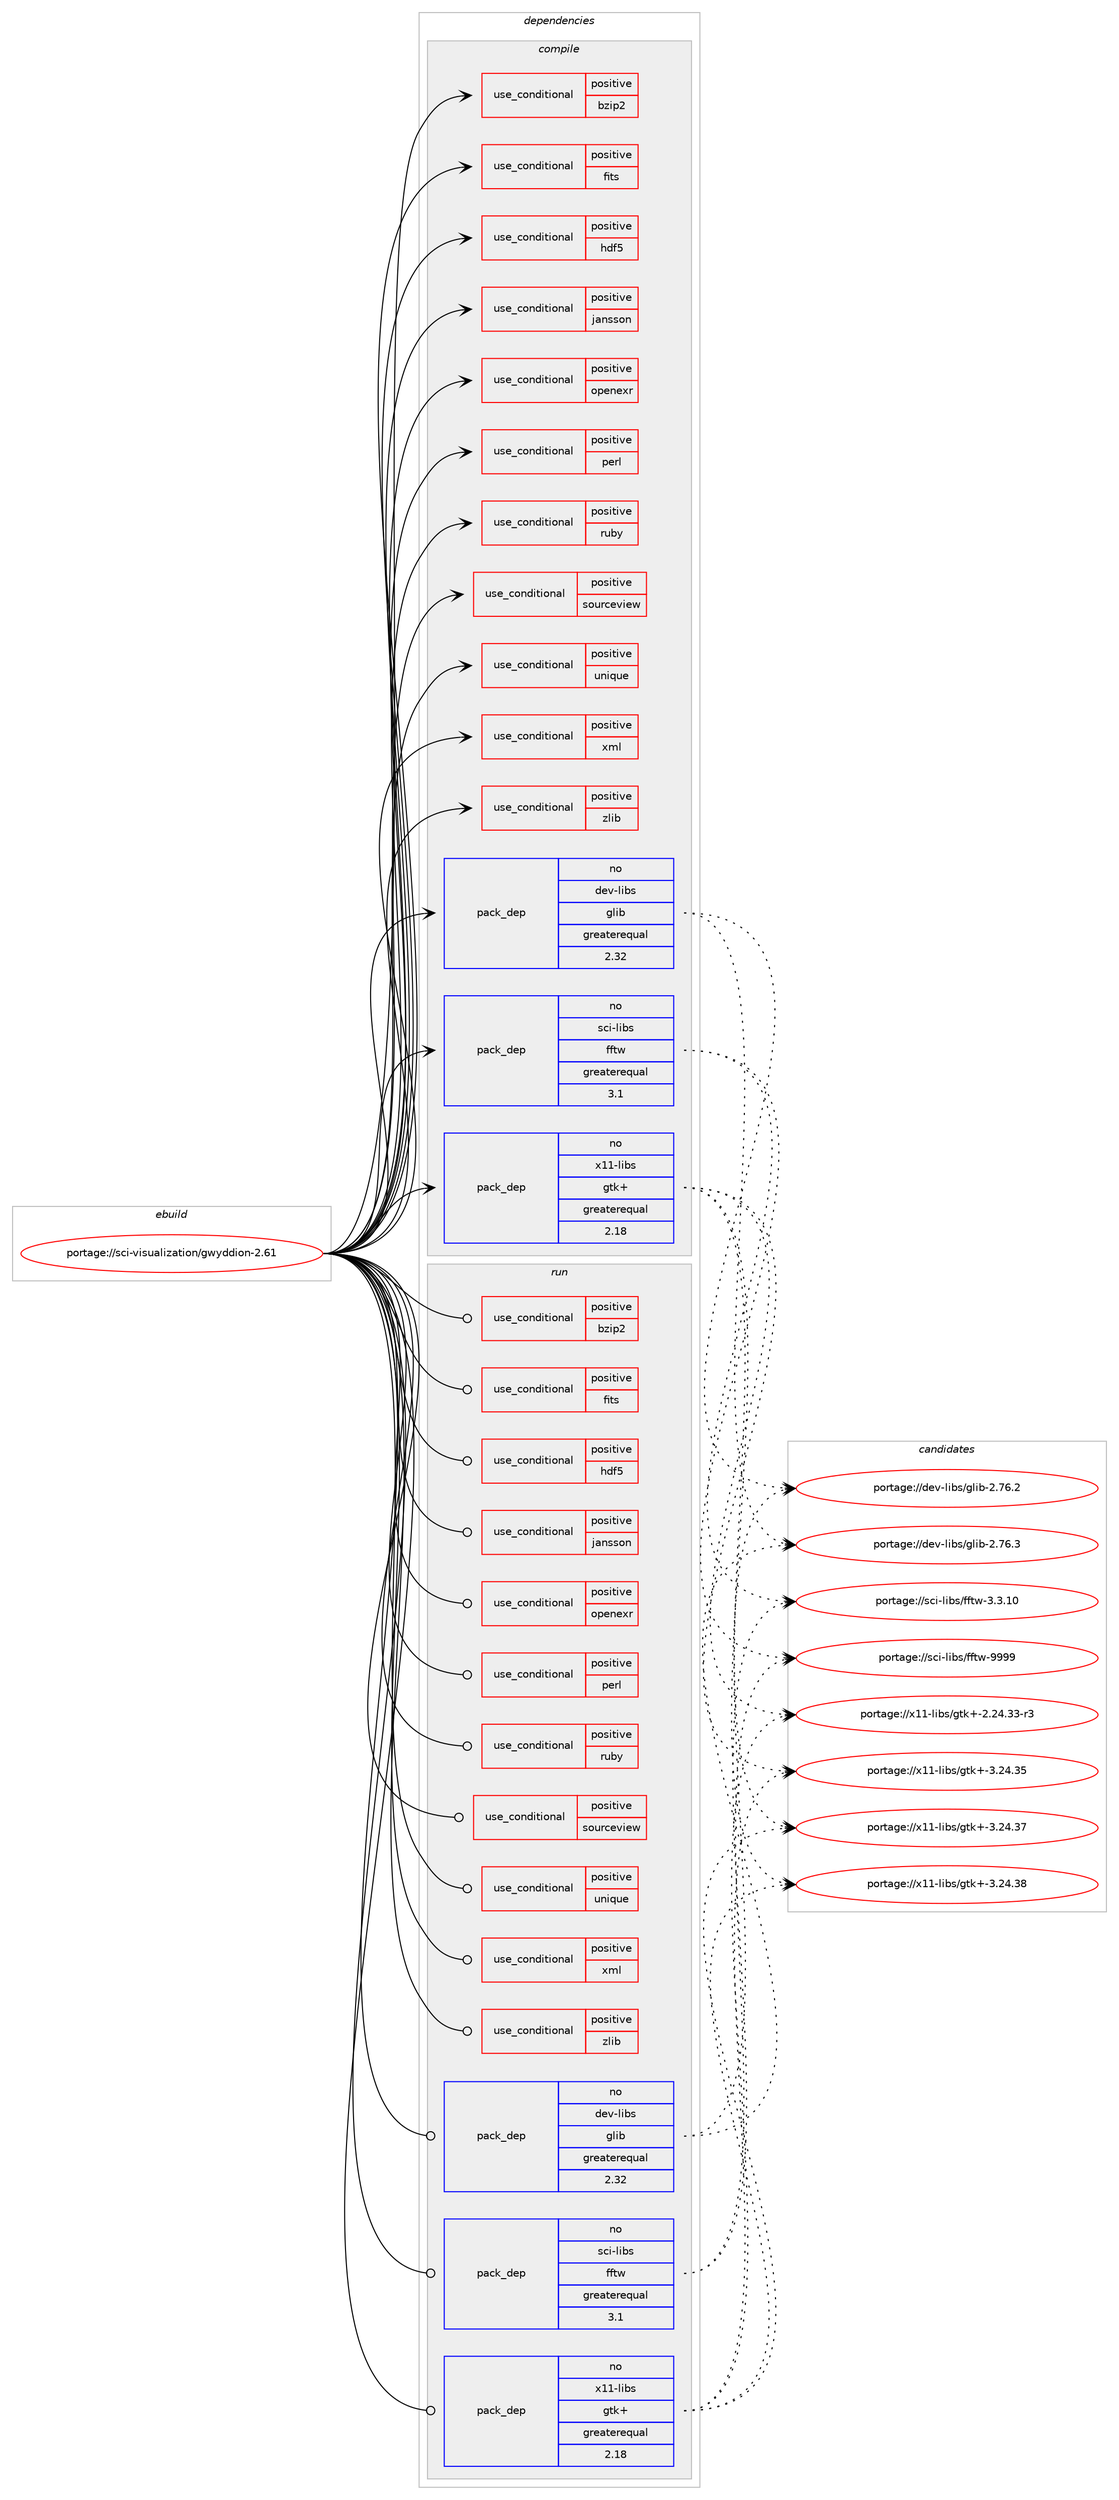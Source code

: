 digraph prolog {

# *************
# Graph options
# *************

newrank=true;
concentrate=true;
compound=true;
graph [rankdir=LR,fontname=Helvetica,fontsize=10,ranksep=1.5];#, ranksep=2.5, nodesep=0.2];
edge  [arrowhead=vee];
node  [fontname=Helvetica,fontsize=10];

# **********
# The ebuild
# **********

subgraph cluster_leftcol {
color=gray;
rank=same;
label=<<i>ebuild</i>>;
id [label="portage://sci-visualization/gwyddion-2.61", color=red, width=4, href="../sci-visualization/gwyddion-2.61.svg"];
}

# ****************
# The dependencies
# ****************

subgraph cluster_midcol {
color=gray;
label=<<i>dependencies</i>>;
subgraph cluster_compile {
fillcolor="#eeeeee";
style=filled;
label=<<i>compile</i>>;
subgraph cond1052 {
dependency1677 [label=<<TABLE BORDER="0" CELLBORDER="1" CELLSPACING="0" CELLPADDING="4"><TR><TD ROWSPAN="3" CELLPADDING="10">use_conditional</TD></TR><TR><TD>positive</TD></TR><TR><TD>bzip2</TD></TR></TABLE>>, shape=none, color=red];
# *** BEGIN UNKNOWN DEPENDENCY TYPE (TODO) ***
# dependency1677 -> package_dependency(portage://sci-visualization/gwyddion-2.61,install,no,app-arch,bzip2,none,[,,],[],[])
# *** END UNKNOWN DEPENDENCY TYPE (TODO) ***

}
id:e -> dependency1677:w [weight=20,style="solid",arrowhead="vee"];
subgraph cond1053 {
dependency1678 [label=<<TABLE BORDER="0" CELLBORDER="1" CELLSPACING="0" CELLPADDING="4"><TR><TD ROWSPAN="3" CELLPADDING="10">use_conditional</TD></TR><TR><TD>positive</TD></TR><TR><TD>fits</TD></TR></TABLE>>, shape=none, color=red];
# *** BEGIN UNKNOWN DEPENDENCY TYPE (TODO) ***
# dependency1678 -> package_dependency(portage://sci-visualization/gwyddion-2.61,install,no,sci-libs,cfitsio,none,[,,],[],[use(optenable(bzip2),none)])
# *** END UNKNOWN DEPENDENCY TYPE (TODO) ***

}
id:e -> dependency1678:w [weight=20,style="solid",arrowhead="vee"];
subgraph cond1054 {
dependency1679 [label=<<TABLE BORDER="0" CELLBORDER="1" CELLSPACING="0" CELLPADDING="4"><TR><TD ROWSPAN="3" CELLPADDING="10">use_conditional</TD></TR><TR><TD>positive</TD></TR><TR><TD>hdf5</TD></TR></TABLE>>, shape=none, color=red];
# *** BEGIN UNKNOWN DEPENDENCY TYPE (TODO) ***
# dependency1679 -> package_dependency(portage://sci-visualization/gwyddion-2.61,install,no,sci-libs,hdf5,none,[,,],[],[use(enable(hl),none),use(optenable(zlib),none)])
# *** END UNKNOWN DEPENDENCY TYPE (TODO) ***

}
id:e -> dependency1679:w [weight=20,style="solid",arrowhead="vee"];
subgraph cond1055 {
dependency1680 [label=<<TABLE BORDER="0" CELLBORDER="1" CELLSPACING="0" CELLPADDING="4"><TR><TD ROWSPAN="3" CELLPADDING="10">use_conditional</TD></TR><TR><TD>positive</TD></TR><TR><TD>jansson</TD></TR></TABLE>>, shape=none, color=red];
# *** BEGIN UNKNOWN DEPENDENCY TYPE (TODO) ***
# dependency1680 -> package_dependency(portage://sci-visualization/gwyddion-2.61,install,no,dev-libs,jansson,none,[,,],[],[])
# *** END UNKNOWN DEPENDENCY TYPE (TODO) ***

}
id:e -> dependency1680:w [weight=20,style="solid",arrowhead="vee"];
subgraph cond1056 {
dependency1681 [label=<<TABLE BORDER="0" CELLBORDER="1" CELLSPACING="0" CELLPADDING="4"><TR><TD ROWSPAN="3" CELLPADDING="10">use_conditional</TD></TR><TR><TD>positive</TD></TR><TR><TD>openexr</TD></TR></TABLE>>, shape=none, color=red];
# *** BEGIN UNKNOWN DEPENDENCY TYPE (TODO) ***
# dependency1681 -> package_dependency(portage://sci-visualization/gwyddion-2.61,install,no,media-libs,openexr,none,[,,],any_same_slot,[])
# *** END UNKNOWN DEPENDENCY TYPE (TODO) ***

}
id:e -> dependency1681:w [weight=20,style="solid",arrowhead="vee"];
subgraph cond1057 {
dependency1682 [label=<<TABLE BORDER="0" CELLBORDER="1" CELLSPACING="0" CELLPADDING="4"><TR><TD ROWSPAN="3" CELLPADDING="10">use_conditional</TD></TR><TR><TD>positive</TD></TR><TR><TD>perl</TD></TR></TABLE>>, shape=none, color=red];
# *** BEGIN UNKNOWN DEPENDENCY TYPE (TODO) ***
# dependency1682 -> package_dependency(portage://sci-visualization/gwyddion-2.61,install,no,dev-lang,perl,none,[,,],any_same_slot,[])
# *** END UNKNOWN DEPENDENCY TYPE (TODO) ***

}
id:e -> dependency1682:w [weight=20,style="solid",arrowhead="vee"];
subgraph cond1058 {
dependency1683 [label=<<TABLE BORDER="0" CELLBORDER="1" CELLSPACING="0" CELLPADDING="4"><TR><TD ROWSPAN="3" CELLPADDING="10">use_conditional</TD></TR><TR><TD>positive</TD></TR><TR><TD>ruby</TD></TR></TABLE>>, shape=none, color=red];
# *** BEGIN UNKNOWN DEPENDENCY TYPE (TODO) ***
# dependency1683 -> package_dependency(portage://sci-visualization/gwyddion-2.61,install,no,dev-ruby,narray,none,[,,],[],[])
# *** END UNKNOWN DEPENDENCY TYPE (TODO) ***

}
id:e -> dependency1683:w [weight=20,style="solid",arrowhead="vee"];
subgraph cond1059 {
dependency1684 [label=<<TABLE BORDER="0" CELLBORDER="1" CELLSPACING="0" CELLPADDING="4"><TR><TD ROWSPAN="3" CELLPADDING="10">use_conditional</TD></TR><TR><TD>positive</TD></TR><TR><TD>sourceview</TD></TR></TABLE>>, shape=none, color=red];
# *** BEGIN UNKNOWN DEPENDENCY TYPE (TODO) ***
# dependency1684 -> package_dependency(portage://sci-visualization/gwyddion-2.61,install,no,x11-libs,gtksourceview,none,[,,],[slot(2.0)],[])
# *** END UNKNOWN DEPENDENCY TYPE (TODO) ***

}
id:e -> dependency1684:w [weight=20,style="solid",arrowhead="vee"];
subgraph cond1060 {
dependency1685 [label=<<TABLE BORDER="0" CELLBORDER="1" CELLSPACING="0" CELLPADDING="4"><TR><TD ROWSPAN="3" CELLPADDING="10">use_conditional</TD></TR><TR><TD>positive</TD></TR><TR><TD>unique</TD></TR></TABLE>>, shape=none, color=red];
# *** BEGIN UNKNOWN DEPENDENCY TYPE (TODO) ***
# dependency1685 -> package_dependency(portage://sci-visualization/gwyddion-2.61,install,no,dev-libs,libunique,none,[,,],[slot(3)],[])
# *** END UNKNOWN DEPENDENCY TYPE (TODO) ***

}
id:e -> dependency1685:w [weight=20,style="solid",arrowhead="vee"];
subgraph cond1061 {
dependency1686 [label=<<TABLE BORDER="0" CELLBORDER="1" CELLSPACING="0" CELLPADDING="4"><TR><TD ROWSPAN="3" CELLPADDING="10">use_conditional</TD></TR><TR><TD>positive</TD></TR><TR><TD>xml</TD></TR></TABLE>>, shape=none, color=red];
# *** BEGIN UNKNOWN DEPENDENCY TYPE (TODO) ***
# dependency1686 -> package_dependency(portage://sci-visualization/gwyddion-2.61,install,no,dev-libs,libxml2,none,[,,],[slot(2)],[])
# *** END UNKNOWN DEPENDENCY TYPE (TODO) ***

}
id:e -> dependency1686:w [weight=20,style="solid",arrowhead="vee"];
subgraph cond1062 {
dependency1687 [label=<<TABLE BORDER="0" CELLBORDER="1" CELLSPACING="0" CELLPADDING="4"><TR><TD ROWSPAN="3" CELLPADDING="10">use_conditional</TD></TR><TR><TD>positive</TD></TR><TR><TD>zlib</TD></TR></TABLE>>, shape=none, color=red];
# *** BEGIN UNKNOWN DEPENDENCY TYPE (TODO) ***
# dependency1687 -> package_dependency(portage://sci-visualization/gwyddion-2.61,install,no,sys-libs,zlib,none,[,,],[],[])
# *** END UNKNOWN DEPENDENCY TYPE (TODO) ***

}
id:e -> dependency1687:w [weight=20,style="solid",arrowhead="vee"];
subgraph pack602 {
dependency1688 [label=<<TABLE BORDER="0" CELLBORDER="1" CELLSPACING="0" CELLPADDING="4" WIDTH="220"><TR><TD ROWSPAN="6" CELLPADDING="30">pack_dep</TD></TR><TR><TD WIDTH="110">no</TD></TR><TR><TD>dev-libs</TD></TR><TR><TD>glib</TD></TR><TR><TD>greaterequal</TD></TR><TR><TD>2.32</TD></TR></TABLE>>, shape=none, color=blue];
}
id:e -> dependency1688:w [weight=20,style="solid",arrowhead="vee"];
# *** BEGIN UNKNOWN DEPENDENCY TYPE (TODO) ***
# id -> package_dependency(portage://sci-visualization/gwyddion-2.61,install,no,dev-libs,libzip,none,[,,],[],[])
# *** END UNKNOWN DEPENDENCY TYPE (TODO) ***

# *** BEGIN UNKNOWN DEPENDENCY TYPE (TODO) ***
# id -> package_dependency(portage://sci-visualization/gwyddion-2.61,install,no,media-libs,libpng,none,[,,],[slot(0),equal],[])
# *** END UNKNOWN DEPENDENCY TYPE (TODO) ***

subgraph pack603 {
dependency1689 [label=<<TABLE BORDER="0" CELLBORDER="1" CELLSPACING="0" CELLPADDING="4" WIDTH="220"><TR><TD ROWSPAN="6" CELLPADDING="30">pack_dep</TD></TR><TR><TD WIDTH="110">no</TD></TR><TR><TD>sci-libs</TD></TR><TR><TD>fftw</TD></TR><TR><TD>greaterequal</TD></TR><TR><TD>3.1</TD></TR></TABLE>>, shape=none, color=blue];
}
id:e -> dependency1689:w [weight=20,style="solid",arrowhead="vee"];
# *** BEGIN UNKNOWN DEPENDENCY TYPE (TODO) ***
# id -> package_dependency(portage://sci-visualization/gwyddion-2.61,install,no,virtual,libiconv,none,[,,],[],[])
# *** END UNKNOWN DEPENDENCY TYPE (TODO) ***

# *** BEGIN UNKNOWN DEPENDENCY TYPE (TODO) ***
# id -> package_dependency(portage://sci-visualization/gwyddion-2.61,install,no,virtual,libintl,none,[,,],[],[])
# *** END UNKNOWN DEPENDENCY TYPE (TODO) ***

# *** BEGIN UNKNOWN DEPENDENCY TYPE (TODO) ***
# id -> package_dependency(portage://sci-visualization/gwyddion-2.61,install,no,x11-libs,cairo,none,[,,],[],[])
# *** END UNKNOWN DEPENDENCY TYPE (TODO) ***

subgraph pack604 {
dependency1690 [label=<<TABLE BORDER="0" CELLBORDER="1" CELLSPACING="0" CELLPADDING="4" WIDTH="220"><TR><TD ROWSPAN="6" CELLPADDING="30">pack_dep</TD></TR><TR><TD WIDTH="110">no</TD></TR><TR><TD>x11-libs</TD></TR><TR><TD>gtk+</TD></TR><TR><TD>greaterequal</TD></TR><TR><TD>2.18</TD></TR></TABLE>>, shape=none, color=blue];
}
id:e -> dependency1690:w [weight=20,style="solid",arrowhead="vee"];
# *** BEGIN UNKNOWN DEPENDENCY TYPE (TODO) ***
# id -> package_dependency(portage://sci-visualization/gwyddion-2.61,install,no,x11-libs,libXmu,none,[,,],[],[])
# *** END UNKNOWN DEPENDENCY TYPE (TODO) ***

# *** BEGIN UNKNOWN DEPENDENCY TYPE (TODO) ***
# id -> package_dependency(portage://sci-visualization/gwyddion-2.61,install,no,x11-libs,pango,none,[,,],[],[])
# *** END UNKNOWN DEPENDENCY TYPE (TODO) ***

}
subgraph cluster_compileandrun {
fillcolor="#eeeeee";
style=filled;
label=<<i>compile and run</i>>;
}
subgraph cluster_run {
fillcolor="#eeeeee";
style=filled;
label=<<i>run</i>>;
subgraph cond1063 {
dependency1691 [label=<<TABLE BORDER="0" CELLBORDER="1" CELLSPACING="0" CELLPADDING="4"><TR><TD ROWSPAN="3" CELLPADDING="10">use_conditional</TD></TR><TR><TD>positive</TD></TR><TR><TD>bzip2</TD></TR></TABLE>>, shape=none, color=red];
# *** BEGIN UNKNOWN DEPENDENCY TYPE (TODO) ***
# dependency1691 -> package_dependency(portage://sci-visualization/gwyddion-2.61,run,no,app-arch,bzip2,none,[,,],[],[])
# *** END UNKNOWN DEPENDENCY TYPE (TODO) ***

}
id:e -> dependency1691:w [weight=20,style="solid",arrowhead="odot"];
subgraph cond1064 {
dependency1692 [label=<<TABLE BORDER="0" CELLBORDER="1" CELLSPACING="0" CELLPADDING="4"><TR><TD ROWSPAN="3" CELLPADDING="10">use_conditional</TD></TR><TR><TD>positive</TD></TR><TR><TD>fits</TD></TR></TABLE>>, shape=none, color=red];
# *** BEGIN UNKNOWN DEPENDENCY TYPE (TODO) ***
# dependency1692 -> package_dependency(portage://sci-visualization/gwyddion-2.61,run,no,sci-libs,cfitsio,none,[,,],[],[use(optenable(bzip2),none)])
# *** END UNKNOWN DEPENDENCY TYPE (TODO) ***

}
id:e -> dependency1692:w [weight=20,style="solid",arrowhead="odot"];
subgraph cond1065 {
dependency1693 [label=<<TABLE BORDER="0" CELLBORDER="1" CELLSPACING="0" CELLPADDING="4"><TR><TD ROWSPAN="3" CELLPADDING="10">use_conditional</TD></TR><TR><TD>positive</TD></TR><TR><TD>hdf5</TD></TR></TABLE>>, shape=none, color=red];
# *** BEGIN UNKNOWN DEPENDENCY TYPE (TODO) ***
# dependency1693 -> package_dependency(portage://sci-visualization/gwyddion-2.61,run,no,sci-libs,hdf5,none,[,,],[],[use(enable(hl),none),use(optenable(zlib),none)])
# *** END UNKNOWN DEPENDENCY TYPE (TODO) ***

}
id:e -> dependency1693:w [weight=20,style="solid",arrowhead="odot"];
subgraph cond1066 {
dependency1694 [label=<<TABLE BORDER="0" CELLBORDER="1" CELLSPACING="0" CELLPADDING="4"><TR><TD ROWSPAN="3" CELLPADDING="10">use_conditional</TD></TR><TR><TD>positive</TD></TR><TR><TD>jansson</TD></TR></TABLE>>, shape=none, color=red];
# *** BEGIN UNKNOWN DEPENDENCY TYPE (TODO) ***
# dependency1694 -> package_dependency(portage://sci-visualization/gwyddion-2.61,run,no,dev-libs,jansson,none,[,,],[],[])
# *** END UNKNOWN DEPENDENCY TYPE (TODO) ***

}
id:e -> dependency1694:w [weight=20,style="solid",arrowhead="odot"];
subgraph cond1067 {
dependency1695 [label=<<TABLE BORDER="0" CELLBORDER="1" CELLSPACING="0" CELLPADDING="4"><TR><TD ROWSPAN="3" CELLPADDING="10">use_conditional</TD></TR><TR><TD>positive</TD></TR><TR><TD>openexr</TD></TR></TABLE>>, shape=none, color=red];
# *** BEGIN UNKNOWN DEPENDENCY TYPE (TODO) ***
# dependency1695 -> package_dependency(portage://sci-visualization/gwyddion-2.61,run,no,media-libs,openexr,none,[,,],any_same_slot,[])
# *** END UNKNOWN DEPENDENCY TYPE (TODO) ***

}
id:e -> dependency1695:w [weight=20,style="solid",arrowhead="odot"];
subgraph cond1068 {
dependency1696 [label=<<TABLE BORDER="0" CELLBORDER="1" CELLSPACING="0" CELLPADDING="4"><TR><TD ROWSPAN="3" CELLPADDING="10">use_conditional</TD></TR><TR><TD>positive</TD></TR><TR><TD>perl</TD></TR></TABLE>>, shape=none, color=red];
# *** BEGIN UNKNOWN DEPENDENCY TYPE (TODO) ***
# dependency1696 -> package_dependency(portage://sci-visualization/gwyddion-2.61,run,no,dev-lang,perl,none,[,,],any_same_slot,[])
# *** END UNKNOWN DEPENDENCY TYPE (TODO) ***

}
id:e -> dependency1696:w [weight=20,style="solid",arrowhead="odot"];
subgraph cond1069 {
dependency1697 [label=<<TABLE BORDER="0" CELLBORDER="1" CELLSPACING="0" CELLPADDING="4"><TR><TD ROWSPAN="3" CELLPADDING="10">use_conditional</TD></TR><TR><TD>positive</TD></TR><TR><TD>ruby</TD></TR></TABLE>>, shape=none, color=red];
# *** BEGIN UNKNOWN DEPENDENCY TYPE (TODO) ***
# dependency1697 -> package_dependency(portage://sci-visualization/gwyddion-2.61,run,no,dev-ruby,narray,none,[,,],[],[])
# *** END UNKNOWN DEPENDENCY TYPE (TODO) ***

}
id:e -> dependency1697:w [weight=20,style="solid",arrowhead="odot"];
subgraph cond1070 {
dependency1698 [label=<<TABLE BORDER="0" CELLBORDER="1" CELLSPACING="0" CELLPADDING="4"><TR><TD ROWSPAN="3" CELLPADDING="10">use_conditional</TD></TR><TR><TD>positive</TD></TR><TR><TD>sourceview</TD></TR></TABLE>>, shape=none, color=red];
# *** BEGIN UNKNOWN DEPENDENCY TYPE (TODO) ***
# dependency1698 -> package_dependency(portage://sci-visualization/gwyddion-2.61,run,no,x11-libs,gtksourceview,none,[,,],[slot(2.0)],[])
# *** END UNKNOWN DEPENDENCY TYPE (TODO) ***

}
id:e -> dependency1698:w [weight=20,style="solid",arrowhead="odot"];
subgraph cond1071 {
dependency1699 [label=<<TABLE BORDER="0" CELLBORDER="1" CELLSPACING="0" CELLPADDING="4"><TR><TD ROWSPAN="3" CELLPADDING="10">use_conditional</TD></TR><TR><TD>positive</TD></TR><TR><TD>unique</TD></TR></TABLE>>, shape=none, color=red];
# *** BEGIN UNKNOWN DEPENDENCY TYPE (TODO) ***
# dependency1699 -> package_dependency(portage://sci-visualization/gwyddion-2.61,run,no,dev-libs,libunique,none,[,,],[slot(3)],[])
# *** END UNKNOWN DEPENDENCY TYPE (TODO) ***

}
id:e -> dependency1699:w [weight=20,style="solid",arrowhead="odot"];
subgraph cond1072 {
dependency1700 [label=<<TABLE BORDER="0" CELLBORDER="1" CELLSPACING="0" CELLPADDING="4"><TR><TD ROWSPAN="3" CELLPADDING="10">use_conditional</TD></TR><TR><TD>positive</TD></TR><TR><TD>xml</TD></TR></TABLE>>, shape=none, color=red];
# *** BEGIN UNKNOWN DEPENDENCY TYPE (TODO) ***
# dependency1700 -> package_dependency(portage://sci-visualization/gwyddion-2.61,run,no,dev-libs,libxml2,none,[,,],[slot(2)],[])
# *** END UNKNOWN DEPENDENCY TYPE (TODO) ***

}
id:e -> dependency1700:w [weight=20,style="solid",arrowhead="odot"];
subgraph cond1073 {
dependency1701 [label=<<TABLE BORDER="0" CELLBORDER="1" CELLSPACING="0" CELLPADDING="4"><TR><TD ROWSPAN="3" CELLPADDING="10">use_conditional</TD></TR><TR><TD>positive</TD></TR><TR><TD>zlib</TD></TR></TABLE>>, shape=none, color=red];
# *** BEGIN UNKNOWN DEPENDENCY TYPE (TODO) ***
# dependency1701 -> package_dependency(portage://sci-visualization/gwyddion-2.61,run,no,sys-libs,zlib,none,[,,],[],[])
# *** END UNKNOWN DEPENDENCY TYPE (TODO) ***

}
id:e -> dependency1701:w [weight=20,style="solid",arrowhead="odot"];
subgraph pack605 {
dependency1702 [label=<<TABLE BORDER="0" CELLBORDER="1" CELLSPACING="0" CELLPADDING="4" WIDTH="220"><TR><TD ROWSPAN="6" CELLPADDING="30">pack_dep</TD></TR><TR><TD WIDTH="110">no</TD></TR><TR><TD>dev-libs</TD></TR><TR><TD>glib</TD></TR><TR><TD>greaterequal</TD></TR><TR><TD>2.32</TD></TR></TABLE>>, shape=none, color=blue];
}
id:e -> dependency1702:w [weight=20,style="solid",arrowhead="odot"];
# *** BEGIN UNKNOWN DEPENDENCY TYPE (TODO) ***
# id -> package_dependency(portage://sci-visualization/gwyddion-2.61,run,no,dev-libs,libzip,none,[,,],[],[])
# *** END UNKNOWN DEPENDENCY TYPE (TODO) ***

# *** BEGIN UNKNOWN DEPENDENCY TYPE (TODO) ***
# id -> package_dependency(portage://sci-visualization/gwyddion-2.61,run,no,media-libs,libpng,none,[,,],[slot(0),equal],[])
# *** END UNKNOWN DEPENDENCY TYPE (TODO) ***

subgraph pack606 {
dependency1703 [label=<<TABLE BORDER="0" CELLBORDER="1" CELLSPACING="0" CELLPADDING="4" WIDTH="220"><TR><TD ROWSPAN="6" CELLPADDING="30">pack_dep</TD></TR><TR><TD WIDTH="110">no</TD></TR><TR><TD>sci-libs</TD></TR><TR><TD>fftw</TD></TR><TR><TD>greaterequal</TD></TR><TR><TD>3.1</TD></TR></TABLE>>, shape=none, color=blue];
}
id:e -> dependency1703:w [weight=20,style="solid",arrowhead="odot"];
# *** BEGIN UNKNOWN DEPENDENCY TYPE (TODO) ***
# id -> package_dependency(portage://sci-visualization/gwyddion-2.61,run,no,virtual,libiconv,none,[,,],[],[])
# *** END UNKNOWN DEPENDENCY TYPE (TODO) ***

# *** BEGIN UNKNOWN DEPENDENCY TYPE (TODO) ***
# id -> package_dependency(portage://sci-visualization/gwyddion-2.61,run,no,virtual,libintl,none,[,,],[],[])
# *** END UNKNOWN DEPENDENCY TYPE (TODO) ***

# *** BEGIN UNKNOWN DEPENDENCY TYPE (TODO) ***
# id -> package_dependency(portage://sci-visualization/gwyddion-2.61,run,no,x11-libs,cairo,none,[,,],[],[])
# *** END UNKNOWN DEPENDENCY TYPE (TODO) ***

subgraph pack607 {
dependency1704 [label=<<TABLE BORDER="0" CELLBORDER="1" CELLSPACING="0" CELLPADDING="4" WIDTH="220"><TR><TD ROWSPAN="6" CELLPADDING="30">pack_dep</TD></TR><TR><TD WIDTH="110">no</TD></TR><TR><TD>x11-libs</TD></TR><TR><TD>gtk+</TD></TR><TR><TD>greaterequal</TD></TR><TR><TD>2.18</TD></TR></TABLE>>, shape=none, color=blue];
}
id:e -> dependency1704:w [weight=20,style="solid",arrowhead="odot"];
# *** BEGIN UNKNOWN DEPENDENCY TYPE (TODO) ***
# id -> package_dependency(portage://sci-visualization/gwyddion-2.61,run,no,x11-libs,libXmu,none,[,,],[],[])
# *** END UNKNOWN DEPENDENCY TYPE (TODO) ***

# *** BEGIN UNKNOWN DEPENDENCY TYPE (TODO) ***
# id -> package_dependency(portage://sci-visualization/gwyddion-2.61,run,no,x11-libs,pango,none,[,,],[],[])
# *** END UNKNOWN DEPENDENCY TYPE (TODO) ***

}
}

# **************
# The candidates
# **************

subgraph cluster_choices {
rank=same;
color=gray;
label=<<i>candidates</i>>;

subgraph choice602 {
color=black;
nodesep=1;
choice1001011184510810598115471031081059845504655544650 [label="portage://dev-libs/glib-2.76.2", color=red, width=4,href="../dev-libs/glib-2.76.2.svg"];
choice1001011184510810598115471031081059845504655544651 [label="portage://dev-libs/glib-2.76.3", color=red, width=4,href="../dev-libs/glib-2.76.3.svg"];
dependency1688:e -> choice1001011184510810598115471031081059845504655544650:w [style=dotted,weight="100"];
dependency1688:e -> choice1001011184510810598115471031081059845504655544651:w [style=dotted,weight="100"];
}
subgraph choice603 {
color=black;
nodesep=1;
choice1159910545108105981154710210211611945514651464948 [label="portage://sci-libs/fftw-3.3.10", color=red, width=4,href="../sci-libs/fftw-3.3.10.svg"];
choice115991054510810598115471021021161194557575757 [label="portage://sci-libs/fftw-9999", color=red, width=4,href="../sci-libs/fftw-9999.svg"];
dependency1689:e -> choice1159910545108105981154710210211611945514651464948:w [style=dotted,weight="100"];
dependency1689:e -> choice115991054510810598115471021021161194557575757:w [style=dotted,weight="100"];
}
subgraph choice604 {
color=black;
nodesep=1;
choice12049494510810598115471031161074345504650524651514511451 [label="portage://x11-libs/gtk+-2.24.33-r3", color=red, width=4,href="../x11-libs/gtk+-2.24.33-r3.svg"];
choice1204949451081059811547103116107434551465052465153 [label="portage://x11-libs/gtk+-3.24.35", color=red, width=4,href="../x11-libs/gtk+-3.24.35.svg"];
choice1204949451081059811547103116107434551465052465155 [label="portage://x11-libs/gtk+-3.24.37", color=red, width=4,href="../x11-libs/gtk+-3.24.37.svg"];
choice1204949451081059811547103116107434551465052465156 [label="portage://x11-libs/gtk+-3.24.38", color=red, width=4,href="../x11-libs/gtk+-3.24.38.svg"];
dependency1690:e -> choice12049494510810598115471031161074345504650524651514511451:w [style=dotted,weight="100"];
dependency1690:e -> choice1204949451081059811547103116107434551465052465153:w [style=dotted,weight="100"];
dependency1690:e -> choice1204949451081059811547103116107434551465052465155:w [style=dotted,weight="100"];
dependency1690:e -> choice1204949451081059811547103116107434551465052465156:w [style=dotted,weight="100"];
}
subgraph choice605 {
color=black;
nodesep=1;
choice1001011184510810598115471031081059845504655544650 [label="portage://dev-libs/glib-2.76.2", color=red, width=4,href="../dev-libs/glib-2.76.2.svg"];
choice1001011184510810598115471031081059845504655544651 [label="portage://dev-libs/glib-2.76.3", color=red, width=4,href="../dev-libs/glib-2.76.3.svg"];
dependency1702:e -> choice1001011184510810598115471031081059845504655544650:w [style=dotted,weight="100"];
dependency1702:e -> choice1001011184510810598115471031081059845504655544651:w [style=dotted,weight="100"];
}
subgraph choice606 {
color=black;
nodesep=1;
choice1159910545108105981154710210211611945514651464948 [label="portage://sci-libs/fftw-3.3.10", color=red, width=4,href="../sci-libs/fftw-3.3.10.svg"];
choice115991054510810598115471021021161194557575757 [label="portage://sci-libs/fftw-9999", color=red, width=4,href="../sci-libs/fftw-9999.svg"];
dependency1703:e -> choice1159910545108105981154710210211611945514651464948:w [style=dotted,weight="100"];
dependency1703:e -> choice115991054510810598115471021021161194557575757:w [style=dotted,weight="100"];
}
subgraph choice607 {
color=black;
nodesep=1;
choice12049494510810598115471031161074345504650524651514511451 [label="portage://x11-libs/gtk+-2.24.33-r3", color=red, width=4,href="../x11-libs/gtk+-2.24.33-r3.svg"];
choice1204949451081059811547103116107434551465052465153 [label="portage://x11-libs/gtk+-3.24.35", color=red, width=4,href="../x11-libs/gtk+-3.24.35.svg"];
choice1204949451081059811547103116107434551465052465155 [label="portage://x11-libs/gtk+-3.24.37", color=red, width=4,href="../x11-libs/gtk+-3.24.37.svg"];
choice1204949451081059811547103116107434551465052465156 [label="portage://x11-libs/gtk+-3.24.38", color=red, width=4,href="../x11-libs/gtk+-3.24.38.svg"];
dependency1704:e -> choice12049494510810598115471031161074345504650524651514511451:w [style=dotted,weight="100"];
dependency1704:e -> choice1204949451081059811547103116107434551465052465153:w [style=dotted,weight="100"];
dependency1704:e -> choice1204949451081059811547103116107434551465052465155:w [style=dotted,weight="100"];
dependency1704:e -> choice1204949451081059811547103116107434551465052465156:w [style=dotted,weight="100"];
}
}

}
